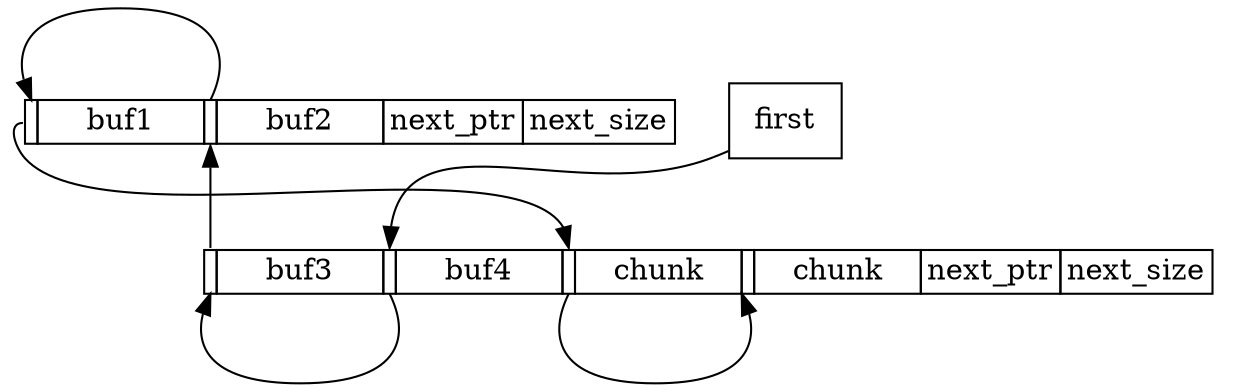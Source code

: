 digraph structs {
    node [shape=plaintext]

    block1 [label=<
        <table border="0" cellborder="1" cellspacing="0">
            <tr>
                <td port="f1.0"></td>
                <td port="f1" width="80">buf1</td>
                <td port="f2.0"></td>
                <td port="f2" width="80">buf2</td>
                <td port="f3">next_ptr</td>
                <td>next_size</td>
            </tr>
        </table>
    >];

    block2 [label=<
        <table border="0" cellborder="1" cellspacing="0">
            <tr>
                <td port="f1.0"></td>
                <td port="f1" width="80">buf3</td>
                <td port="f2.0"></td>
                <td port="f2" width="80">buf4</td>
                <td port="f3.0"></td>
                <td port="f3" width="80">chunk</td>
                <td port="f4.0"></td>
                <td port="f4" width="80">chunk</td>
                <td port="f5">next_ptr</td>
                <td>next_size</td>
            </tr>
        </table>
    >];

    first [shape="box", label="first"]

first -> block2:"f2.0";
block2:"f2.0":s -> block2:"f1.0":s;
block2:"f1.0" -> block1:"f2.0";
block1:"f2.0":n -> block1:"f1.0":n;
block1:"f1.0":w -> block2:"f3.0";
block2:"f3.0":s -> block2:"f4.0":sw;

}

